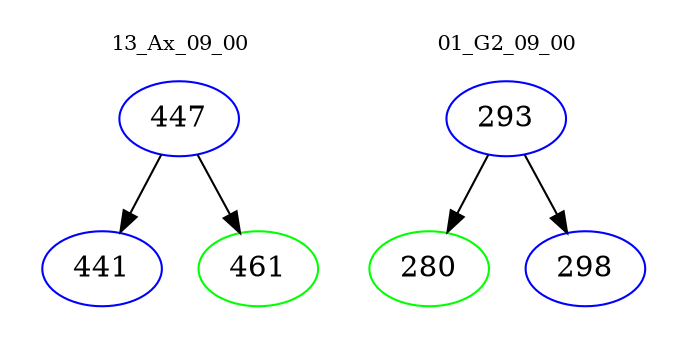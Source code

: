 digraph{
subgraph cluster_0 {
color = white
label = "13_Ax_09_00";
fontsize=10;
T0_447 [label="447", color="blue"]
T0_447 -> T0_441 [color="black"]
T0_441 [label="441", color="blue"]
T0_447 -> T0_461 [color="black"]
T0_461 [label="461", color="green"]
}
subgraph cluster_1 {
color = white
label = "01_G2_09_00";
fontsize=10;
T1_293 [label="293", color="blue"]
T1_293 -> T1_280 [color="black"]
T1_280 [label="280", color="green"]
T1_293 -> T1_298 [color="black"]
T1_298 [label="298", color="blue"]
}
}
